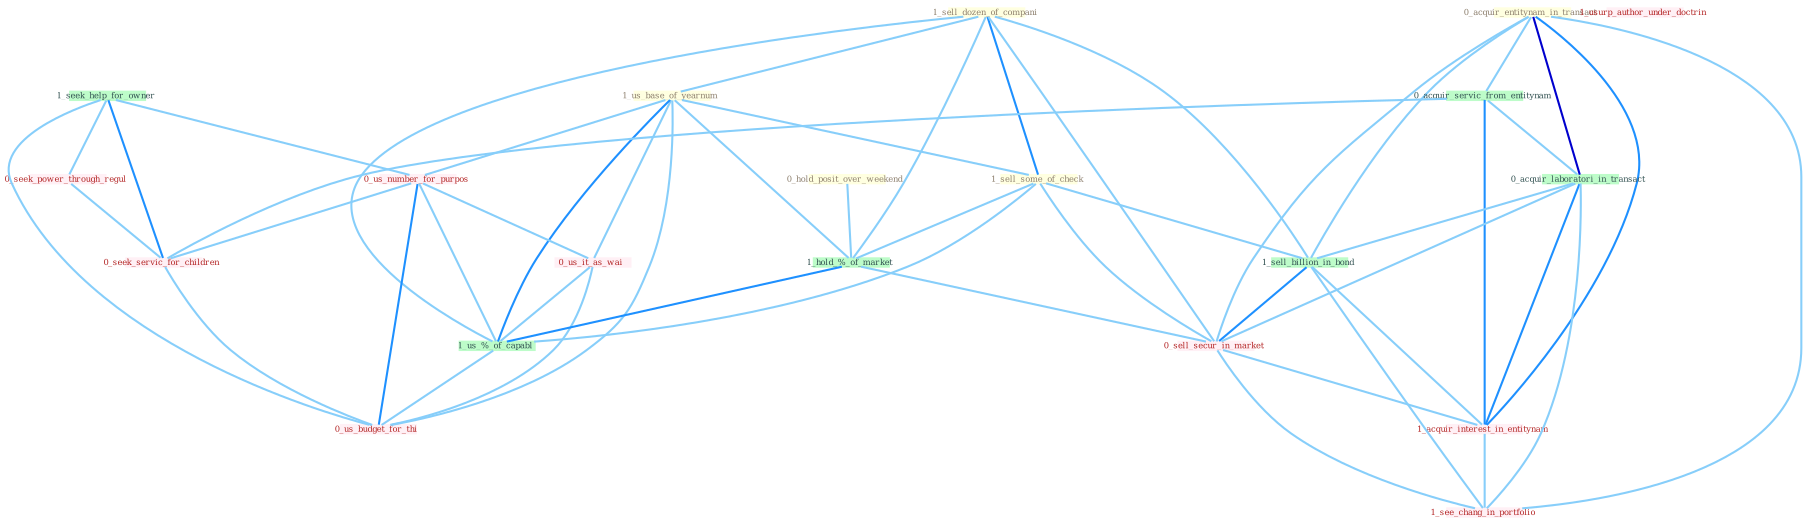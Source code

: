 Graph G{ 
    node
    [shape=polygon,style=filled,width=.5,height=.06,color="#BDFCC9",fixedsize=true,fontsize=4,
    fontcolor="#2f4f4f"];
    {node
    [color="#ffffe0", fontcolor="#8b7d6b"] "1_sell_dozen_of_compani " "1_us_base_of_yearnum " "0_acquir_entitynam_in_transact " "0_hold_posit_over_weekend " "1_sell_some_of_check "}
{node [color="#fff0f5", fontcolor="#b22222"] "0_seek_power_through_regul " "0_us_number_for_purpos " "0_us_it_as_wai " "1_usurp_author_under_doctrin " "0_sell_secur_in_market " "1_acquir_interest_in_entitynam " "0_seek_servic_for_children " "1_see_chang_in_portfolio " "0_us_budget_for_thi "}
edge [color="#B0E2FF"];

	"1_sell_dozen_of_compani " -- "1_us_base_of_yearnum " [w="1", color="#87cefa" ];
	"1_sell_dozen_of_compani " -- "1_sell_some_of_check " [w="2", color="#1e90ff" , len=0.8];
	"1_sell_dozen_of_compani " -- "1_hold_%_of_market " [w="1", color="#87cefa" ];
	"1_sell_dozen_of_compani " -- "1_sell_billion_in_bond " [w="1", color="#87cefa" ];
	"1_sell_dozen_of_compani " -- "1_us_%_of_capabl " [w="1", color="#87cefa" ];
	"1_sell_dozen_of_compani " -- "0_sell_secur_in_market " [w="1", color="#87cefa" ];
	"1_us_base_of_yearnum " -- "1_sell_some_of_check " [w="1", color="#87cefa" ];
	"1_us_base_of_yearnum " -- "1_hold_%_of_market " [w="1", color="#87cefa" ];
	"1_us_base_of_yearnum " -- "0_us_number_for_purpos " [w="1", color="#87cefa" ];
	"1_us_base_of_yearnum " -- "0_us_it_as_wai " [w="1", color="#87cefa" ];
	"1_us_base_of_yearnum " -- "1_us_%_of_capabl " [w="2", color="#1e90ff" , len=0.8];
	"1_us_base_of_yearnum " -- "0_us_budget_for_thi " [w="1", color="#87cefa" ];
	"0_acquir_entitynam_in_transact " -- "0_acquir_servic_from_entitynam " [w="1", color="#87cefa" ];
	"0_acquir_entitynam_in_transact " -- "0_acquir_laboratori_in_transact " [w="3", color="#0000cd" , len=0.6];
	"0_acquir_entitynam_in_transact " -- "1_sell_billion_in_bond " [w="1", color="#87cefa" ];
	"0_acquir_entitynam_in_transact " -- "0_sell_secur_in_market " [w="1", color="#87cefa" ];
	"0_acquir_entitynam_in_transact " -- "1_acquir_interest_in_entitynam " [w="2", color="#1e90ff" , len=0.8];
	"0_acquir_entitynam_in_transact " -- "1_see_chang_in_portfolio " [w="1", color="#87cefa" ];
	"0_hold_posit_over_weekend " -- "1_hold_%_of_market " [w="1", color="#87cefa" ];
	"1_sell_some_of_check " -- "1_hold_%_of_market " [w="1", color="#87cefa" ];
	"1_sell_some_of_check " -- "1_sell_billion_in_bond " [w="1", color="#87cefa" ];
	"1_sell_some_of_check " -- "1_us_%_of_capabl " [w="1", color="#87cefa" ];
	"1_sell_some_of_check " -- "0_sell_secur_in_market " [w="1", color="#87cefa" ];
	"1_seek_help_for_owner " -- "0_seek_power_through_regul " [w="1", color="#87cefa" ];
	"1_seek_help_for_owner " -- "0_us_number_for_purpos " [w="1", color="#87cefa" ];
	"1_seek_help_for_owner " -- "0_seek_servic_for_children " [w="2", color="#1e90ff" , len=0.8];
	"1_seek_help_for_owner " -- "0_us_budget_for_thi " [w="1", color="#87cefa" ];
	"0_acquir_servic_from_entitynam " -- "0_acquir_laboratori_in_transact " [w="1", color="#87cefa" ];
	"0_acquir_servic_from_entitynam " -- "1_acquir_interest_in_entitynam " [w="2", color="#1e90ff" , len=0.8];
	"0_acquir_servic_from_entitynam " -- "0_seek_servic_for_children " [w="1", color="#87cefa" ];
	"1_hold_%_of_market " -- "1_us_%_of_capabl " [w="2", color="#1e90ff" , len=0.8];
	"1_hold_%_of_market " -- "0_sell_secur_in_market " [w="1", color="#87cefa" ];
	"0_seek_power_through_regul " -- "0_seek_servic_for_children " [w="1", color="#87cefa" ];
	"0_us_number_for_purpos " -- "0_us_it_as_wai " [w="1", color="#87cefa" ];
	"0_us_number_for_purpos " -- "1_us_%_of_capabl " [w="1", color="#87cefa" ];
	"0_us_number_for_purpos " -- "0_seek_servic_for_children " [w="1", color="#87cefa" ];
	"0_us_number_for_purpos " -- "0_us_budget_for_thi " [w="2", color="#1e90ff" , len=0.8];
	"0_acquir_laboratori_in_transact " -- "1_sell_billion_in_bond " [w="1", color="#87cefa" ];
	"0_acquir_laboratori_in_transact " -- "0_sell_secur_in_market " [w="1", color="#87cefa" ];
	"0_acquir_laboratori_in_transact " -- "1_acquir_interest_in_entitynam " [w="2", color="#1e90ff" , len=0.8];
	"0_acquir_laboratori_in_transact " -- "1_see_chang_in_portfolio " [w="1", color="#87cefa" ];
	"1_sell_billion_in_bond " -- "0_sell_secur_in_market " [w="2", color="#1e90ff" , len=0.8];
	"1_sell_billion_in_bond " -- "1_acquir_interest_in_entitynam " [w="1", color="#87cefa" ];
	"1_sell_billion_in_bond " -- "1_see_chang_in_portfolio " [w="1", color="#87cefa" ];
	"0_us_it_as_wai " -- "1_us_%_of_capabl " [w="1", color="#87cefa" ];
	"0_us_it_as_wai " -- "0_us_budget_for_thi " [w="1", color="#87cefa" ];
	"1_us_%_of_capabl " -- "0_us_budget_for_thi " [w="1", color="#87cefa" ];
	"0_sell_secur_in_market " -- "1_acquir_interest_in_entitynam " [w="1", color="#87cefa" ];
	"0_sell_secur_in_market " -- "1_see_chang_in_portfolio " [w="1", color="#87cefa" ];
	"1_acquir_interest_in_entitynam " -- "1_see_chang_in_portfolio " [w="1", color="#87cefa" ];
	"0_seek_servic_for_children " -- "0_us_budget_for_thi " [w="1", color="#87cefa" ];
}